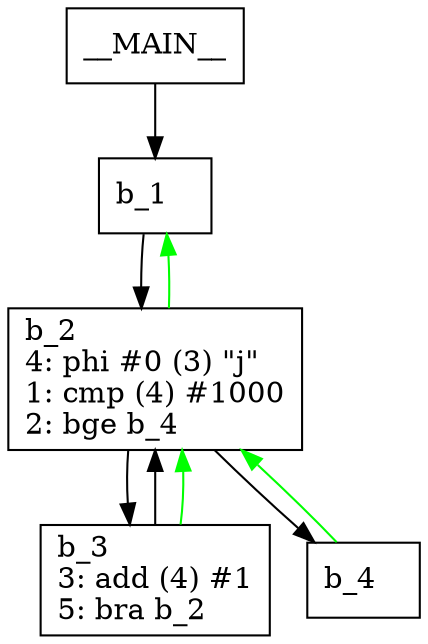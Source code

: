 digraph Computation {
node [shape=box];
__MAIN__ -> b_1;
b_1 [label="b_1\l"]
b_1 -> b_2;
b_2 [label="b_2\l4: phi #0 (3) \"j\"\l1: cmp (4) #1000\l2: bge b_4\l"]
b_2 -> b_3;
b_3 [label="b_3\l3: add (4) #1\l5: bra b_2\l"]
b_3 -> b_2;
b_3 -> b_2[color="green"];
b_2 -> b_4;
b_4 [label="b_4\l"]
b_4 -> b_2[color="green"];
b_2 -> b_1[color="green"];
}